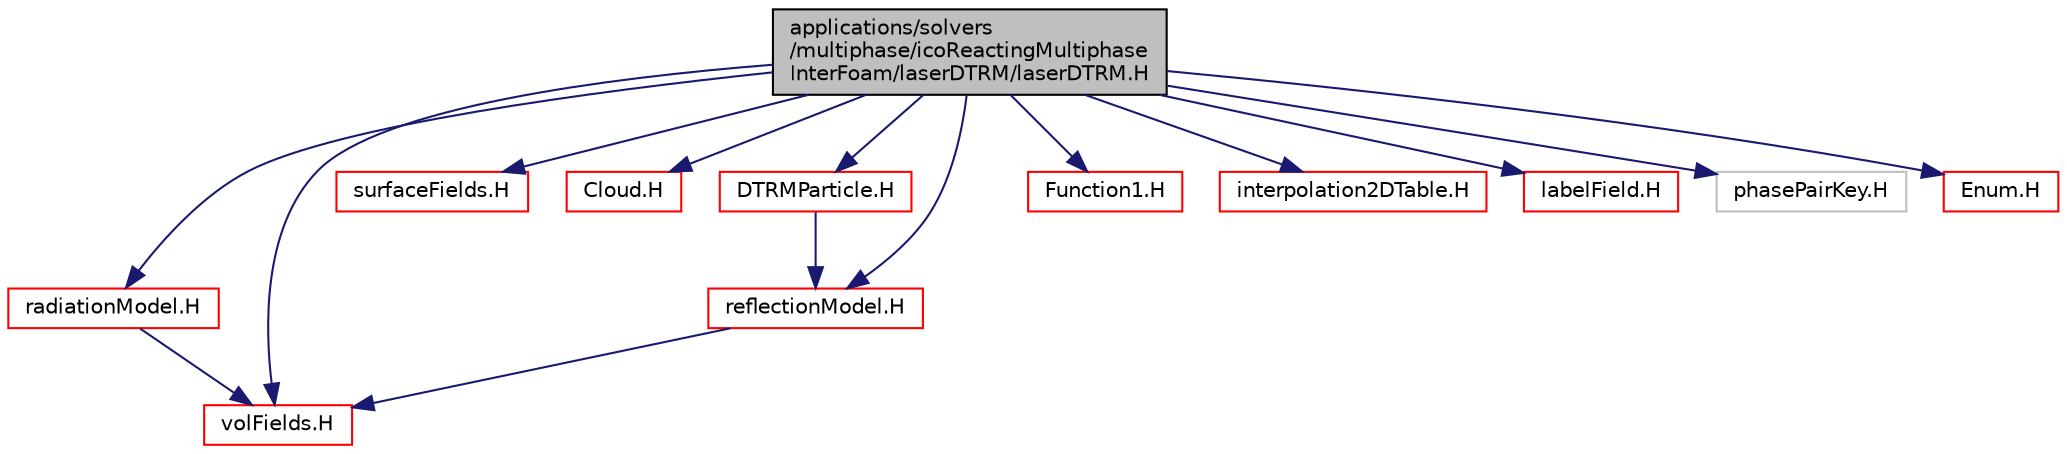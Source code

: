 digraph "applications/solvers/multiphase/icoReactingMultiphaseInterFoam/laserDTRM/laserDTRM.H"
{
  bgcolor="transparent";
  edge [fontname="Helvetica",fontsize="10",labelfontname="Helvetica",labelfontsize="10"];
  node [fontname="Helvetica",fontsize="10",shape=record];
  Node1 [label="applications/solvers\l/multiphase/icoReactingMultiphase\lInterFoam/laserDTRM/laserDTRM.H",height=0.2,width=0.4,color="black", fillcolor="grey75", style="filled" fontcolor="black"];
  Node1 -> Node2 [color="midnightblue",fontsize="10",style="solid",fontname="Helvetica"];
  Node2 [label="radiationModel.H",height=0.2,width=0.4,color="red",URL="$radiationModel_8H.html"];
  Node2 -> Node3 [color="midnightblue",fontsize="10",style="solid",fontname="Helvetica"];
  Node3 [label="volFields.H",height=0.2,width=0.4,color="red",URL="$volFields_8H.html"];
  Node1 -> Node3 [color="midnightblue",fontsize="10",style="solid",fontname="Helvetica"];
  Node1 -> Node4 [color="midnightblue",fontsize="10",style="solid",fontname="Helvetica"];
  Node4 [label="surfaceFields.H",height=0.2,width=0.4,color="red",URL="$surfaceFields_8H.html",tooltip="Foam::surfaceFields. "];
  Node1 -> Node5 [color="midnightblue",fontsize="10",style="solid",fontname="Helvetica"];
  Node5 [label="Cloud.H",height=0.2,width=0.4,color="red",URL="$Cloud_8H.html"];
  Node1 -> Node6 [color="midnightblue",fontsize="10",style="solid",fontname="Helvetica"];
  Node6 [label="DTRMParticle.H",height=0.2,width=0.4,color="red",URL="$DTRMParticle_8H.html"];
  Node6 -> Node7 [color="midnightblue",fontsize="10",style="solid",fontname="Helvetica"];
  Node7 [label="reflectionModel.H",height=0.2,width=0.4,color="red",URL="$reflectionModel_8H.html"];
  Node7 -> Node3 [color="midnightblue",fontsize="10",style="solid",fontname="Helvetica"];
  Node1 -> Node7 [color="midnightblue",fontsize="10",style="solid",fontname="Helvetica"];
  Node1 -> Node8 [color="midnightblue",fontsize="10",style="solid",fontname="Helvetica"];
  Node8 [label="Function1.H",height=0.2,width=0.4,color="red",URL="$Function1_8H.html"];
  Node1 -> Node9 [color="midnightblue",fontsize="10",style="solid",fontname="Helvetica"];
  Node9 [label="interpolation2DTable.H",height=0.2,width=0.4,color="red",URL="$interpolation2DTable_8H.html"];
  Node1 -> Node10 [color="midnightblue",fontsize="10",style="solid",fontname="Helvetica"];
  Node10 [label="labelField.H",height=0.2,width=0.4,color="red",URL="$labelField_8H.html"];
  Node1 -> Node11 [color="midnightblue",fontsize="10",style="solid",fontname="Helvetica"];
  Node11 [label="phasePairKey.H",height=0.2,width=0.4,color="grey75"];
  Node1 -> Node12 [color="midnightblue",fontsize="10",style="solid",fontname="Helvetica"];
  Node12 [label="Enum.H",height=0.2,width=0.4,color="red",URL="$Enum_8H.html"];
}

